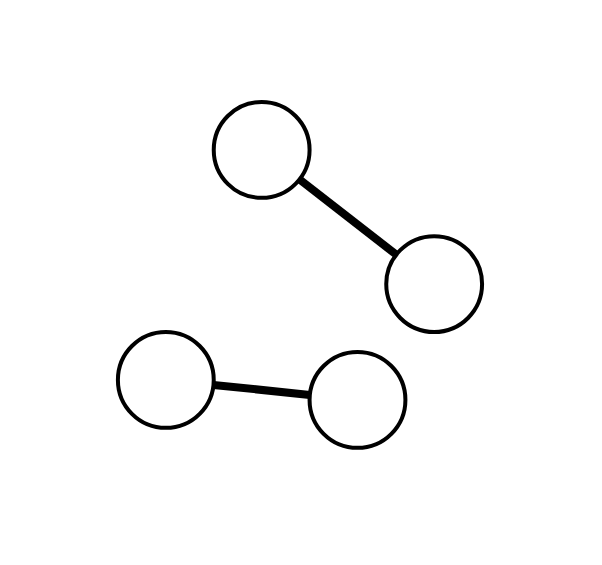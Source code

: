 <mxfile version="13.0.3" type="device"><diagram id="8oiGcAOSxjCxpvHxyeL3" name="Page-1"><mxGraphModel dx="1865" dy="607" grid="1" gridSize="10" guides="1" tooltips="1" connect="1" arrows="0" fold="1" page="1" pageScale="1" pageWidth="827" pageHeight="1169" math="0" shadow="0"><root><mxCell id="0"/><mxCell id="1" parent="0"/><mxCell id="mm9qVI-NRCEwBrAslVvL-39" value="" style="rounded=0;whiteSpace=wrap;html=1;strokeColor=none;strokeWidth=2;fillColor=#ffffff;fontColor=#000000;" parent="1" vertex="1"><mxGeometry x="-70" y="209.32" width="300" height="280.68" as="geometry"/></mxCell><mxCell id="mm9qVI-NRCEwBrAslVvL-45" value="" style="ellipse;whiteSpace=wrap;html=1;strokeColor=#000000;fillColor=#FFFFFF;strokeWidth=2;fontColor=#000000;" parent="1" vertex="1"><mxGeometry x="-11.049" y="374.997" width="47.917" height="47.917" as="geometry"/></mxCell><mxCell id="mm9qVI-NRCEwBrAslVvL-46" value="" style="ellipse;whiteSpace=wrap;html=1;strokeColor=#000000;strokeWidth=2;fontColor=#000000;" parent="1" vertex="1"><mxGeometry x="123.123" y="327.083" width="47.917" height="47.917" as="geometry"/></mxCell><mxCell id="mm9qVI-NRCEwBrAslVvL-48" value="" style="ellipse;whiteSpace=wrap;html=1;strokeColor=#000000;strokeWidth=2;fontColor=#000000;" parent="1" vertex="1"><mxGeometry x="84.786" y="385.003" width="47.917" height="47.917" as="geometry"/></mxCell><mxCell id="mm9qVI-NRCEwBrAslVvL-49" value="" style="ellipse;whiteSpace=wrap;html=1;strokeColor=#000000;strokeWidth=2;fontColor=#000000;" parent="1" vertex="1"><mxGeometry x="36.871" y="260" width="47.917" height="47.917" as="geometry"/></mxCell><mxCell id="mm9qVI-NRCEwBrAslVvL-51" value="" style="endArrow=none;html=1;strokeWidth=4;fillColor=#1ba1e2;strokeColor=#000000;fontColor=#000000;" parent="1" source="mm9qVI-NRCEwBrAslVvL-48" target="mm9qVI-NRCEwBrAslVvL-45" edge="1"><mxGeometry width="50" height="50" relative="1" as="geometry"><mxPoint x="19.043" y="457.54" as="sourcePoint"/><mxPoint x="40.62" y="445" as="targetPoint"/></mxGeometry></mxCell><mxCell id="mm9qVI-NRCEwBrAslVvL-53" value="" style="endArrow=none;html=1;strokeWidth=4;fillColor=#1ba1e2;strokeColor=#000000;fontColor=#000000;" parent="1" source="mm9qVI-NRCEwBrAslVvL-46" target="mm9qVI-NRCEwBrAslVvL-49" edge="1"><mxGeometry width="50" height="50" relative="1" as="geometry"><mxPoint x="138.7" y="425.95" as="sourcePoint"/><mxPoint x="103.953" y="384.581" as="targetPoint"/></mxGeometry></mxCell></root></mxGraphModel></diagram></mxfile>